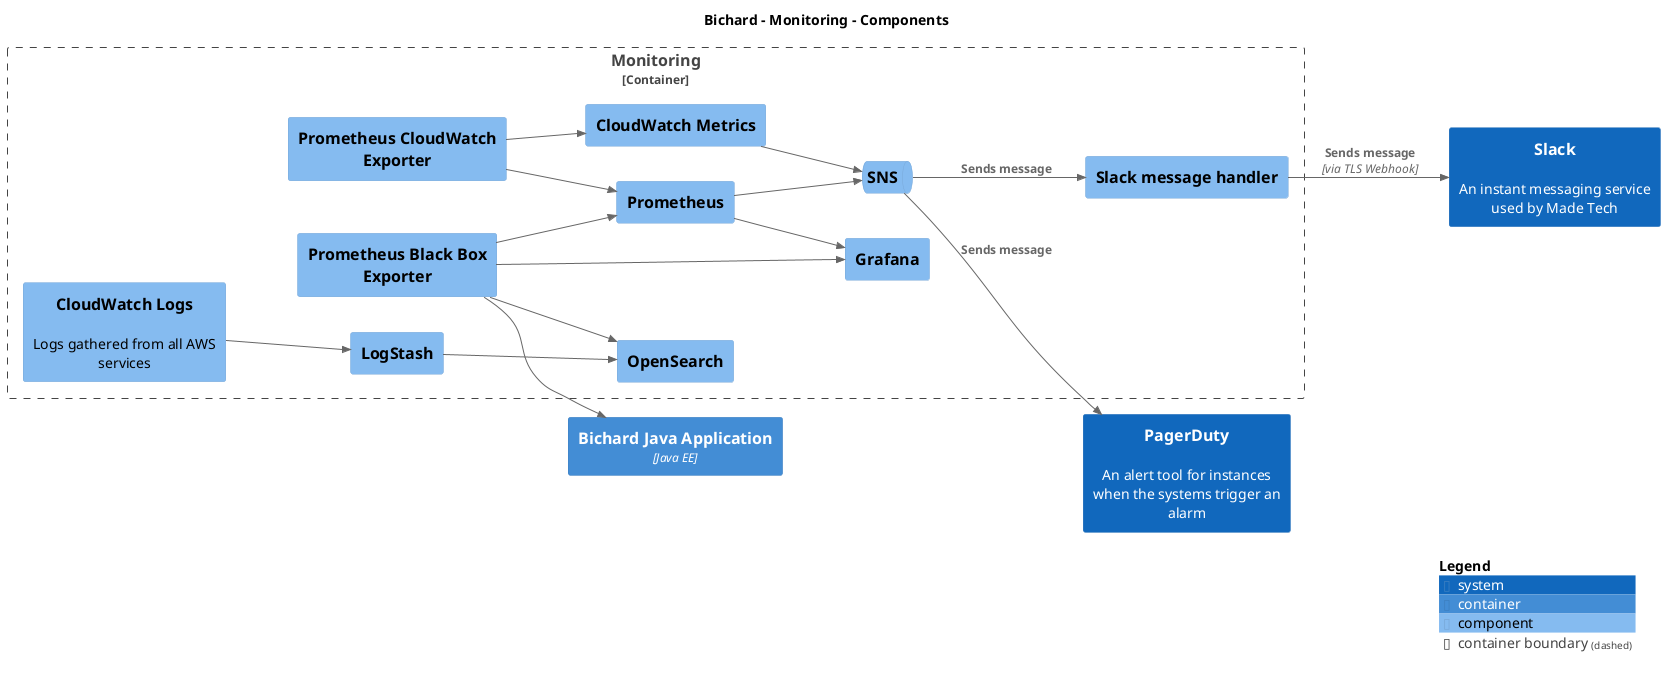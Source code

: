 @startuml
set separator none
title Bichard - Monitoring - Components

left to right direction

!include <C4/C4>
!include <C4/C4_Context>
!include <C4/C4_Container>
!include <C4/C4_Component>

System(Slack, "Slack", $descr="An instant messaging service used by Made Tech", $tags="", $link="")
System(PagerDuty, "PagerDuty", $descr="An alert tool for instances when the systems trigger an alarm", $tags="", $link="")
Container(Bichard.BichardJavaApplication, "Bichard Java Application", $techn="Java EE", $descr="", $tags="", $link="")

Container_Boundary("Bichard.Monitoring_boundary", "Monitoring", $tags="") {
  Component(Bichard.Monitoring.OpenSearch, "OpenSearch", $techn="", $descr="", $tags="", $link="")
  Component(Bichard.Monitoring.Prometheus, "Prometheus", $techn="", $descr="", $tags="", $link="")
  Component(Bichard.Monitoring.PrometheusCloudWatchExporter, "Prometheus CloudWatch Exporter", $techn="", $descr="", $tags="", $link="")
  Component(Bichard.Monitoring.PrometheusBlackBoxExporter, "Prometheus Black Box Exporter", $techn="", $descr="", $tags="", $link="")
  Component(Bichard.Monitoring.Grafana, "Grafana", $techn="", $descr="", $tags="", $link="")
  Component(Bichard.Monitoring.LogStash, "LogStash", $techn="", $descr="", $tags="", $link="")
  Component(Bichard.Monitoring.CloudWatchLogs, "CloudWatch Logs", $techn="", $descr="Logs gathered from all AWS services", $tags="", $link="")
  Component(Bichard.Monitoring.CloudWatchMetrics, "CloudWatch Metrics", $techn="", $descr="", $tags="", $link="")
  Component(Bichard.Monitoring.Slackmessagehandler, "Slack message handler", $techn="", $descr="", $tags="", $link="")
  ComponentQueue(Bichard.Monitoring.SNS, "SNS", $techn="", $descr="", $tags="", $link="")
}

Rel(Bichard.Monitoring.PrometheusBlackBoxExporter, Bichard.Monitoring.Prometheus, "", $techn="", $tags="", $link="")
Rel(Bichard.Monitoring.PrometheusBlackBoxExporter, Bichard.BichardJavaApplication, "", $techn="", $tags="", $link="")
Rel(Bichard.Monitoring.PrometheusBlackBoxExporter, Bichard.Monitoring.Grafana, "", $techn="", $tags="", $link="")
Rel(Bichard.Monitoring.PrometheusBlackBoxExporter, Bichard.Monitoring.OpenSearch, "", $techn="", $tags="", $link="")
Rel(Bichard.Monitoring.PrometheusCloudWatchExporter, Bichard.Monitoring.Prometheus, "", $techn="", $tags="", $link="")
Rel(Bichard.Monitoring.PrometheusCloudWatchExporter, Bichard.Monitoring.CloudWatchMetrics, "", $techn="", $tags="", $link="")
Rel(Bichard.Monitoring.Prometheus, Bichard.Monitoring.SNS, "", $techn="", $tags="", $link="")
Rel(Bichard.Monitoring.CloudWatchMetrics, Bichard.Monitoring.SNS, "", $techn="", $tags="", $link="")
Rel(Bichard.Monitoring.Prometheus, Bichard.Monitoring.Grafana, "", $techn="", $tags="", $link="")
Rel(Bichard.Monitoring.LogStash, Bichard.Monitoring.OpenSearch, "", $techn="", $tags="", $link="")
Rel(Bichard.Monitoring.CloudWatchLogs, Bichard.Monitoring.LogStash, "", $techn="", $tags="", $link="")
Rel(Bichard.Monitoring.SNS, PagerDuty, "Sends message", $techn="", $tags="", $link="")
Rel(Bichard.Monitoring.SNS, Bichard.Monitoring.Slackmessagehandler, "Sends message", $techn="", $tags="", $link="")
Rel(Bichard.Monitoring.Slackmessagehandler, Slack, "Sends message", $techn="via TLS Webhook", $tags="", $link="")

SHOW_LEGEND(true)
@enduml